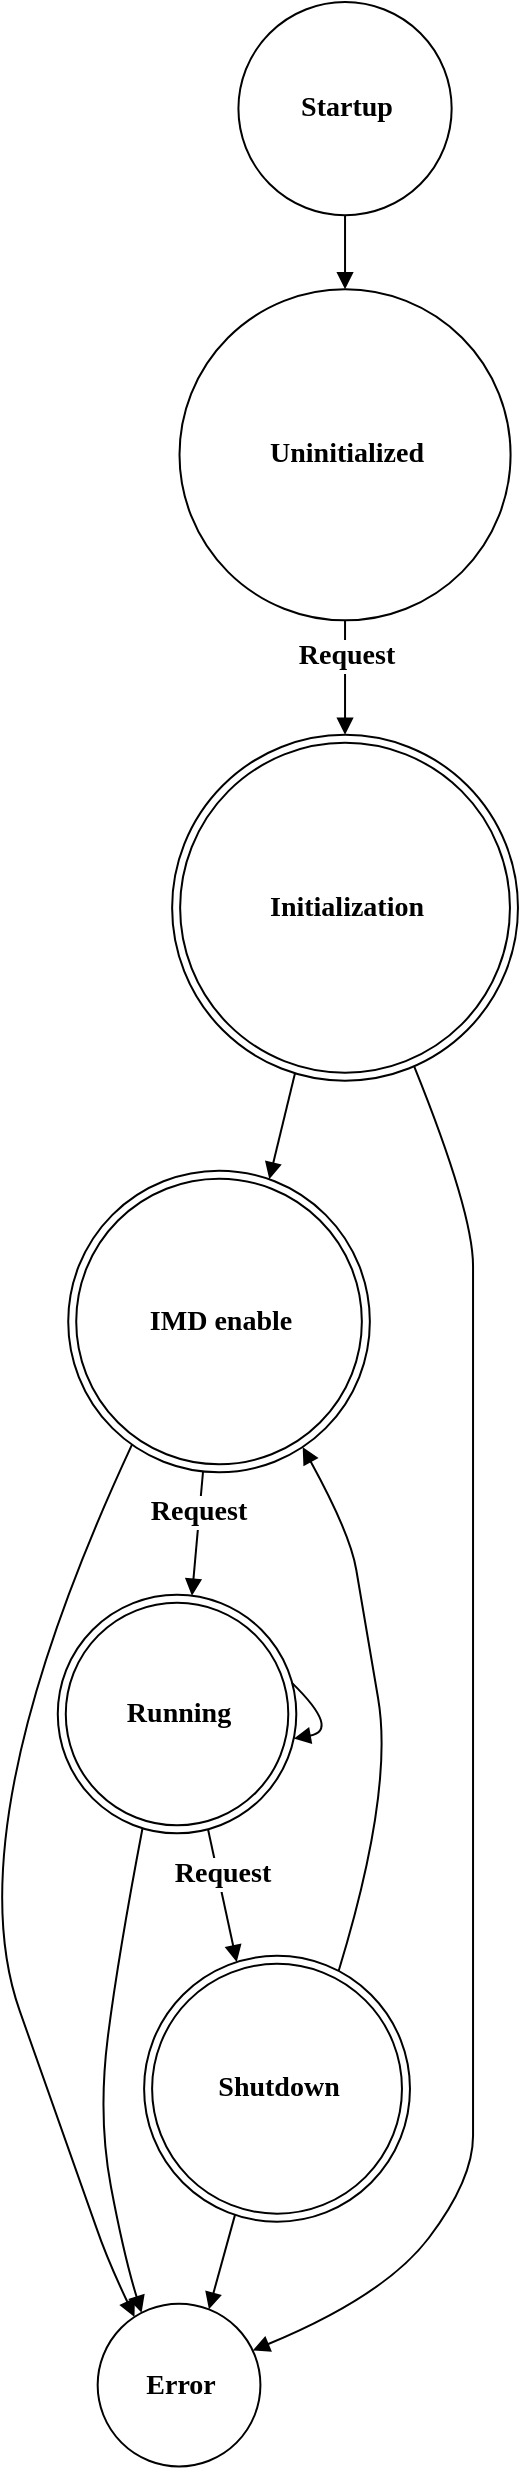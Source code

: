 <?xml version='1.0' encoding='utf-8'?>
<mxGraphModel grid="0">
  <root>
    <mxCell id="0" />
    <mxCell id="1" parent="0" />
    <mxCell id="node1" value="&lt;b&gt;&lt;font style='font-size: 14.0px;' face='Times,serif' color='#000000'&gt;Initialization &lt;/font&gt;&lt;/b&gt;" style="ellipse;shape=doubleEllipse;aspect=fixed;verticalAlign=middle;html=1;rounded=0;labelBackgroundColor=none;strokeColor=black;fillColor=none;strokeWidth=1;dashed=0;" parent="1" vertex="1">
      <mxGeometry x="96.06" y="370.42" width="172.92" height="172.92" as="geometry" />
    </mxCell>
    <mxCell id="node2" value="&lt;b&gt;&lt;font style='font-size: 14.0px;' face='Times,serif' color='#000000'&gt;IMD enable&lt;/font&gt;&lt;/b&gt;" style="ellipse;shape=doubleEllipse;aspect=fixed;verticalAlign=middle;html=1;rounded=0;labelBackgroundColor=none;strokeColor=black;fillColor=none;strokeWidth=1;dashed=0;" parent="1" vertex="1">
      <mxGeometry x="44.11" y="588.34" width="150.82" height="150.82" as="geometry" />
    </mxCell>
    <mxCell id="node3" value="&lt;b&gt;&lt;font style='font-size: 14.0px;' face='Times,serif' color='#000000'&gt;Error&lt;/font&gt;&lt;/b&gt;" style="ellipse;aspect=fixed;verticalAlign=middle;html=1;rounded=0;labelBackgroundColor=none;strokeColor=black;fillColor=none;strokeWidth=1;dashed=0;" parent="1" vertex="1">
      <mxGeometry x="58.83" y="1154.83" width="81.38" height="81.38" as="geometry" />
    </mxCell>
    <mxCell id="node4" value="&lt;b&gt;&lt;font style='font-size: 14.0px;' face='Times,serif' color='#000000'&gt;Running&lt;/font&gt;&lt;/b&gt;" style="ellipse;shape=doubleEllipse;aspect=fixed;verticalAlign=middle;html=1;rounded=0;labelBackgroundColor=none;strokeColor=black;fillColor=none;strokeWidth=1;dashed=0;" parent="1" vertex="1">
      <mxGeometry x="38.89" y="800.4" width="119.26" height="119.26" as="geometry" />
    </mxCell>
    <mxCell id="node5" value="&lt;b&gt;&lt;font style='font-size: 14.0px;' face='Times,serif' color='#000000'&gt;Shutdown&lt;/font&gt;&lt;/b&gt;" style="ellipse;shape=doubleEllipse;aspect=fixed;verticalAlign=middle;html=1;rounded=0;labelBackgroundColor=none;strokeColor=black;fillColor=none;strokeWidth=1;dashed=0;" parent="1" vertex="1">
      <mxGeometry x="82.05" y="980.9" width="132.94" height="132.94" as="geometry" />
    </mxCell>
    <mxCell id="node6" value="&lt;b&gt;&lt;font style='font-size: 14.0px;' face='Times,serif' color='#000000'&gt;Startup&lt;/font&gt;&lt;/b&gt;" style="ellipse;aspect=fixed;verticalAlign=middle;html=1;rounded=0;labelBackgroundColor=none;strokeColor=black;fillColor=none;strokeWidth=1;dashed=0;" parent="1" vertex="1">
      <mxGeometry x="129.21" y="4.0" width="106.62" height="106.62" as="geometry" />
    </mxCell>
    <mxCell id="node7" value="&lt;b&gt;&lt;font style='font-size: 14.0px;' face='Times,serif' color='#000000'&gt;Uninitialized&lt;/font&gt;&lt;/b&gt;" style="ellipse;aspect=fixed;verticalAlign=middle;html=1;rounded=0;labelBackgroundColor=none;strokeColor=black;fillColor=none;strokeWidth=1;dashed=0;" parent="1" vertex="1">
      <mxGeometry x="99.75" y="147.63" width="165.54" height="165.54" as="geometry" />
    </mxCell>
    <mxCell id="edge1" style="html=1;endArrow=block;dashed=0;endFill=1;startArrow=none;startFill=0;fillColor=black;strokeColor=black;strokeWidth=1;rounded=0;exitX=0.347;exitY=1.0;entryX=0.676;entryY=0.0;" parent="1" edge="1" source="node1" target="node2">
      <mxGeometry as="geometry" relative="1">
        <mxPoint x="156.08" y="543.87" as="sourcePoint" />
        <mxPoint x="146.0" y="576.65" as="targetPoint" />
      </mxGeometry>
    </mxCell>
    <mxCell id="edge2" style="html=1;endArrow=block;dashed=0;endFill=1;startArrow=none;startFill=0;fillColor=black;strokeColor=black;strokeWidth=1;curved=1;exitX=0.719;exitY=1.0;entryX=1.0;entryY=0.262;" parent="1" edge="1" source="node1" target="node3">
      <mxGeometry as="geometry" relative="1">
        <mxPoint x="220.31" y="539.31" as="sourcePoint" />
        <mxPoint x="148.21" y="1176.13" as="targetPoint" />
        <Array as="points">
          <mxPoint x="246.52" y="609.102" />
          <mxPoint x="246.52" y="662.75" />
          <mxPoint x="246.52" y="1048.935" />
          <mxPoint x="246.529" y="1092.79" />
          <mxPoint x="202.407" y="1150.945" />
        </Array>
      </mxGeometry>
    </mxCell>
    <mxCell id="edge4" style="html=1;endArrow=block;dashed=0;endFill=1;startArrow=none;startFill=0;fillColor=black;strokeColor=black;strokeWidth=1;curved=1;exitX=0.146;exitY=1.0;entryX=0.172;entryY=0.0;" parent="1" edge="1" source="node2" target="node3">
      <mxGeometry as="geometry" relative="1">
        <mxPoint x="66.15" y="723.02" as="sourcePoint" />
        <mxPoint x="72.83" y="1150.41" as="targetPoint" />
        <Array as="points">
          <mxPoint x="-12.893" y="916.323" />
          <mxPoint x="52.794" y="1101.101" />
          <mxPoint x="63.547" y="1132.532" />
        </Array>
      </mxGeometry>
    </mxCell>
    <mxCell id="edge3" style="html=1;endArrow=block;dashed=0;endFill=1;startArrow=none;startFill=0;fillColor=black;strokeColor=black;strokeWidth=1;rounded=0;exitX=0.444;exitY=1.0;entryX=0.567;entryY=0.0;" parent="1" edge="1" source="node2" target="node4">
      <mxGeometry as="geometry" relative="1">
        <mxPoint x="111.07" y="742.93" as="sourcePoint" />
        <mxPoint x="106.51" y="785.11" as="targetPoint" />
      </mxGeometry>
    </mxCell>
    <mxCell id="label_edge3" style="edgeLabel;html=1;align=center;verticalAlign=bottom;resizable=0;points=[];" parent="edge3" value="&lt;b&gt;&lt;font style='font-size: 14.0px;' face='Times,serif' color='#000000'&gt;Request&lt;/font&gt;&lt;/b&gt;" vertex="1" connectable="0">
      <mxGeometry as="geometry" relative="1" />
    </mxCell>
    <mxCell id="edge9" style="html=1;endArrow=block;dashed=0;endFill=1;startArrow=none;startFill=0;fillColor=black;strokeColor=black;strokeWidth=1;curved=1;exitX=0.348;exitY=1.0;entryX=0.236;entryY=0.0;" parent="1" edge="1" source="node4" target="node3">
      <mxGeometry as="geometry" relative="1">
        <mxPoint x="80.41" y="921.54" as="sourcePoint" />
        <mxPoint x="78.04" y="1147.67" as="targetPoint" />
        <Array as="points">
          <mxPoint x="68.874" y="982.151" />
          <mxPoint x="58.889" y="1061.48" />
          <mxPoint x="72.061" y="1131.29" />
        </Array>
      </mxGeometry>
    </mxCell>
    <mxCell id="edge8" style="html=1;endArrow=block;dashed=0;endFill=1;startArrow=none;startFill=0;fillColor=black;strokeColor=black;strokeWidth=1;curved=1;exitX=1.0;exitY=0.365;entryX=1.0;entryY=0.606;" parent="1" edge="1" source="node4" target="node4">
      <mxGeometry as="geometry" relative="1">
        <mxPoint x="160.46" y="843.98" as="sourcePoint" />
        <mxPoint x="171.37" y="872.65" as="targetPoint" />
        <Array as="points">
          <mxPoint x="180.15" y="868.099" />
        </Array>
      </mxGeometry>
    </mxCell>
    <mxCell id="edge7" style="html=1;endArrow=block;dashed=0;endFill=1;startArrow=none;startFill=0;fillColor=black;strokeColor=black;strokeWidth=1;rounded=0;exitX=0.638;exitY=1.0;entryX=0.341;entryY=0.0;" parent="1" edge="1" source="node4" target="node5">
      <mxGeometry as="geometry" relative="1">
        <mxPoint x="114.97" y="921.98" as="sourcePoint" />
        <mxPoint x="127.36" y="967.92" as="targetPoint" />
      </mxGeometry>
    </mxCell>
    <mxCell id="label_edge7" style="edgeLabel;html=1;align=center;verticalAlign=bottom;resizable=0;points=[];" parent="edge7" value="&lt;b&gt;&lt;font style='font-size: 14.0px;' face='Times,serif' color='#000000'&gt;Request&lt;/font&gt;&lt;/b&gt;" vertex="1" connectable="0">
      <mxGeometry as="geometry" relative="1" />
    </mxCell>
    <mxCell id="edge5" style="html=1;endArrow=block;dashed=0;endFill=1;startArrow=none;startFill=0;fillColor=black;strokeColor=black;strokeWidth=1;curved=1;exitX=0.762;exitY=0.0;entryX=0.834;entryY=1.0;" parent="1" edge="1" source="node5" target="node2">
      <mxGeometry as="geometry" relative="1">
        <mxPoint x="183.31" y="986.11" as="sourcePoint" />
        <mxPoint x="169.84" y="739.39" as="targetPoint" />
        <Array as="points">
          <mxPoint x="206.975" y="898.04" />
          <mxPoint x="191.076" y="805.956" />
          <mxPoint x="185.227" y="770.044" />
        </Array>
      </mxGeometry>
    </mxCell>
    <mxCell id="edge6" style="html=1;endArrow=block;dashed=0;endFill=1;startArrow=none;startFill=0;fillColor=black;strokeColor=black;strokeWidth=1;rounded=0;exitX=0.333;exitY=1.0;entryX=0.702;entryY=0.0;" parent="1" edge="1" source="node5" target="node3">
      <mxGeometry as="geometry" relative="1">
        <mxPoint x="126.32" y="1114.61" as="sourcePoint" />
        <mxPoint x="115.93" y="1145.59" as="targetPoint" />
      </mxGeometry>
    </mxCell>
    <mxCell id="edge10" style="html=1;endArrow=block;dashed=0;endFill=1;startArrow=none;startFill=0;fillColor=black;strokeColor=black;strokeWidth=1;rounded=0;exitX=0.5;exitY=1.0;entryX=0.5;entryY=0.0;" parent="1" edge="1" source="node6" target="node7">
      <mxGeometry as="geometry" relative="1">
        <mxPoint x="182.52" y="111.04" as="sourcePoint" />
        <mxPoint x="182.52" y="136.01" as="targetPoint" />
      </mxGeometry>
    </mxCell>
    <mxCell id="edge11" style="html=1;endArrow=block;dashed=0;endFill=1;startArrow=none;startFill=0;fillColor=black;strokeColor=black;strokeWidth=1;rounded=0;exitX=0.5;exitY=1.0;entryX=0.5;entryY=0.0;" parent="1" edge="1" source="node7" target="node1">
      <mxGeometry as="geometry" relative="1">
        <mxPoint x="182.52" y="313.39" as="sourcePoint" />
        <mxPoint x="182.52" y="355.04" as="targetPoint" />
      </mxGeometry>
    </mxCell>
    <mxCell id="label_edge11" style="edgeLabel;html=1;align=center;verticalAlign=bottom;resizable=0;points=[];" parent="edge11" value="&lt;b&gt;&lt;font style='font-size: 14.0px;' face='Times,serif' color='#000000'&gt;Request&lt;/font&gt;&lt;/b&gt;" vertex="1" connectable="0">
      <mxGeometry as="geometry" relative="1" />
    </mxCell>
  </root>
</mxGraphModel>
